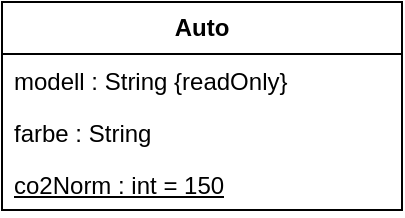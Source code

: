 <mxfile version="22.1.7" type="device">
  <diagram name="Seite-1" id="2djdr5fj25lmFUmt_1b5">
    <mxGraphModel dx="1050" dy="566" grid="1" gridSize="10" guides="1" tooltips="1" connect="1" arrows="1" fold="1" page="1" pageScale="1" pageWidth="827" pageHeight="1169" math="0" shadow="0">
      <root>
        <mxCell id="0" />
        <mxCell id="1" parent="0" />
        <mxCell id="4ZIwSBDKnPSOUziEyEHy-1" value="Auto" style="swimlane;fontStyle=1;childLayout=stackLayout;horizontal=1;startSize=26;fillColor=none;horizontalStack=0;resizeParent=1;resizeParentMax=0;resizeLast=0;collapsible=1;marginBottom=0;whiteSpace=wrap;html=1;" vertex="1" parent="1">
          <mxGeometry x="40" y="40" width="200" height="104" as="geometry" />
        </mxCell>
        <mxCell id="4ZIwSBDKnPSOUziEyEHy-2" value="modell : String {readOnly}" style="text;strokeColor=none;fillColor=none;align=left;verticalAlign=top;spacingLeft=4;spacingRight=4;overflow=hidden;rotatable=0;points=[[0,0.5],[1,0.5]];portConstraint=eastwest;whiteSpace=wrap;html=1;" vertex="1" parent="4ZIwSBDKnPSOUziEyEHy-1">
          <mxGeometry y="26" width="200" height="26" as="geometry" />
        </mxCell>
        <mxCell id="4ZIwSBDKnPSOUziEyEHy-3" value="farbe : String" style="text;strokeColor=none;fillColor=none;align=left;verticalAlign=top;spacingLeft=4;spacingRight=4;overflow=hidden;rotatable=0;points=[[0,0.5],[1,0.5]];portConstraint=eastwest;whiteSpace=wrap;html=1;" vertex="1" parent="4ZIwSBDKnPSOUziEyEHy-1">
          <mxGeometry y="52" width="200" height="26" as="geometry" />
        </mxCell>
        <mxCell id="4ZIwSBDKnPSOUziEyEHy-4" value="co2Norm : int = 150" style="text;strokeColor=none;fillColor=none;align=left;verticalAlign=top;spacingLeft=4;spacingRight=4;overflow=hidden;rotatable=0;points=[[0,0.5],[1,0.5]];portConstraint=eastwest;whiteSpace=wrap;html=1;fontStyle=4" vertex="1" parent="4ZIwSBDKnPSOUziEyEHy-1">
          <mxGeometry y="78" width="200" height="26" as="geometry" />
        </mxCell>
      </root>
    </mxGraphModel>
  </diagram>
</mxfile>
